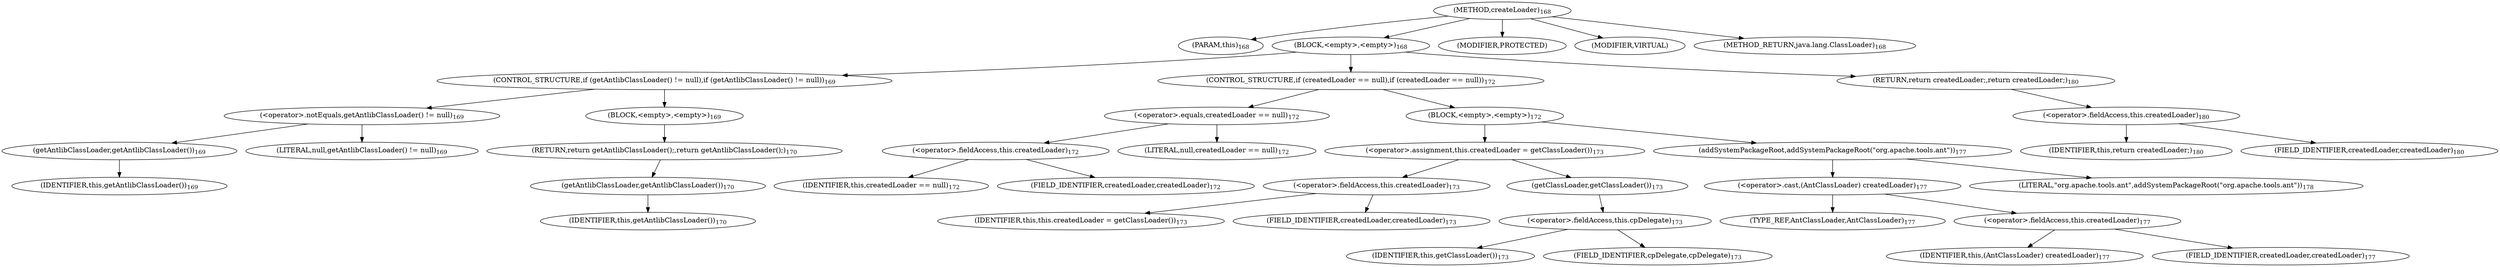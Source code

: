 digraph "createLoader" {  
"137" [label = <(METHOD,createLoader)<SUB>168</SUB>> ]
"15" [label = <(PARAM,this)<SUB>168</SUB>> ]
"138" [label = <(BLOCK,&lt;empty&gt;,&lt;empty&gt;)<SUB>168</SUB>> ]
"139" [label = <(CONTROL_STRUCTURE,if (getAntlibClassLoader() != null),if (getAntlibClassLoader() != null))<SUB>169</SUB>> ]
"140" [label = <(&lt;operator&gt;.notEquals,getAntlibClassLoader() != null)<SUB>169</SUB>> ]
"141" [label = <(getAntlibClassLoader,getAntlibClassLoader())<SUB>169</SUB>> ]
"14" [label = <(IDENTIFIER,this,getAntlibClassLoader())<SUB>169</SUB>> ]
"142" [label = <(LITERAL,null,getAntlibClassLoader() != null)<SUB>169</SUB>> ]
"143" [label = <(BLOCK,&lt;empty&gt;,&lt;empty&gt;)<SUB>169</SUB>> ]
"144" [label = <(RETURN,return getAntlibClassLoader();,return getAntlibClassLoader();)<SUB>170</SUB>> ]
"145" [label = <(getAntlibClassLoader,getAntlibClassLoader())<SUB>170</SUB>> ]
"16" [label = <(IDENTIFIER,this,getAntlibClassLoader())<SUB>170</SUB>> ]
"146" [label = <(CONTROL_STRUCTURE,if (createdLoader == null),if (createdLoader == null))<SUB>172</SUB>> ]
"147" [label = <(&lt;operator&gt;.equals,createdLoader == null)<SUB>172</SUB>> ]
"148" [label = <(&lt;operator&gt;.fieldAccess,this.createdLoader)<SUB>172</SUB>> ]
"149" [label = <(IDENTIFIER,this,createdLoader == null)<SUB>172</SUB>> ]
"150" [label = <(FIELD_IDENTIFIER,createdLoader,createdLoader)<SUB>172</SUB>> ]
"151" [label = <(LITERAL,null,createdLoader == null)<SUB>172</SUB>> ]
"152" [label = <(BLOCK,&lt;empty&gt;,&lt;empty&gt;)<SUB>172</SUB>> ]
"153" [label = <(&lt;operator&gt;.assignment,this.createdLoader = getClassLoader())<SUB>173</SUB>> ]
"154" [label = <(&lt;operator&gt;.fieldAccess,this.createdLoader)<SUB>173</SUB>> ]
"155" [label = <(IDENTIFIER,this,this.createdLoader = getClassLoader())<SUB>173</SUB>> ]
"156" [label = <(FIELD_IDENTIFIER,createdLoader,createdLoader)<SUB>173</SUB>> ]
"157" [label = <(getClassLoader,getClassLoader())<SUB>173</SUB>> ]
"158" [label = <(&lt;operator&gt;.fieldAccess,this.cpDelegate)<SUB>173</SUB>> ]
"17" [label = <(IDENTIFIER,this,getClassLoader())<SUB>173</SUB>> ]
"159" [label = <(FIELD_IDENTIFIER,cpDelegate,cpDelegate)<SUB>173</SUB>> ]
"160" [label = <(addSystemPackageRoot,addSystemPackageRoot(&quot;org.apache.tools.ant&quot;))<SUB>177</SUB>> ]
"161" [label = <(&lt;operator&gt;.cast,(AntClassLoader) createdLoader)<SUB>177</SUB>> ]
"162" [label = <(TYPE_REF,AntClassLoader,AntClassLoader)<SUB>177</SUB>> ]
"163" [label = <(&lt;operator&gt;.fieldAccess,this.createdLoader)<SUB>177</SUB>> ]
"164" [label = <(IDENTIFIER,this,(AntClassLoader) createdLoader)<SUB>177</SUB>> ]
"165" [label = <(FIELD_IDENTIFIER,createdLoader,createdLoader)<SUB>177</SUB>> ]
"166" [label = <(LITERAL,&quot;org.apache.tools.ant&quot;,addSystemPackageRoot(&quot;org.apache.tools.ant&quot;))<SUB>178</SUB>> ]
"167" [label = <(RETURN,return createdLoader;,return createdLoader;)<SUB>180</SUB>> ]
"168" [label = <(&lt;operator&gt;.fieldAccess,this.createdLoader)<SUB>180</SUB>> ]
"169" [label = <(IDENTIFIER,this,return createdLoader;)<SUB>180</SUB>> ]
"170" [label = <(FIELD_IDENTIFIER,createdLoader,createdLoader)<SUB>180</SUB>> ]
"171" [label = <(MODIFIER,PROTECTED)> ]
"172" [label = <(MODIFIER,VIRTUAL)> ]
"173" [label = <(METHOD_RETURN,java.lang.ClassLoader)<SUB>168</SUB>> ]
  "137" -> "15" 
  "137" -> "138" 
  "137" -> "171" 
  "137" -> "172" 
  "137" -> "173" 
  "138" -> "139" 
  "138" -> "146" 
  "138" -> "167" 
  "139" -> "140" 
  "139" -> "143" 
  "140" -> "141" 
  "140" -> "142" 
  "141" -> "14" 
  "143" -> "144" 
  "144" -> "145" 
  "145" -> "16" 
  "146" -> "147" 
  "146" -> "152" 
  "147" -> "148" 
  "147" -> "151" 
  "148" -> "149" 
  "148" -> "150" 
  "152" -> "153" 
  "152" -> "160" 
  "153" -> "154" 
  "153" -> "157" 
  "154" -> "155" 
  "154" -> "156" 
  "157" -> "158" 
  "158" -> "17" 
  "158" -> "159" 
  "160" -> "161" 
  "160" -> "166" 
  "161" -> "162" 
  "161" -> "163" 
  "163" -> "164" 
  "163" -> "165" 
  "167" -> "168" 
  "168" -> "169" 
  "168" -> "170" 
}
